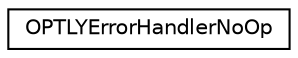 digraph "Graphical Class Hierarchy"
{
  edge [fontname="Helvetica",fontsize="10",labelfontname="Helvetica",labelfontsize="10"];
  node [fontname="Helvetica",fontsize="10",shape=record];
  rankdir="LR";
  Node0 [label="OPTLYErrorHandlerNoOp",height=0.2,width=0.4,color="black", fillcolor="white", style="filled",URL="$interface_o_p_t_l_y_error_handler_no_op.html"];
}
